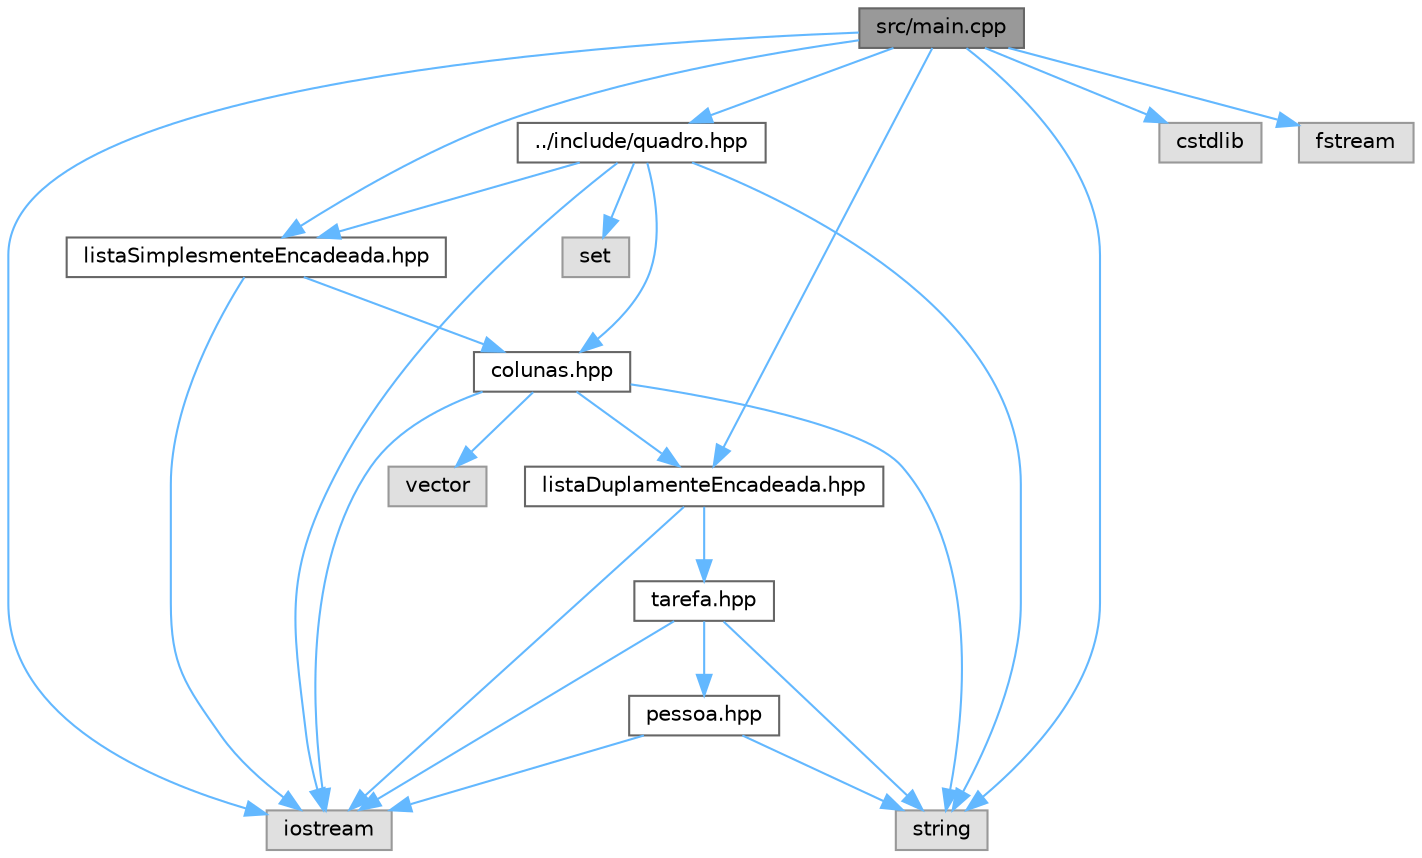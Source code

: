 digraph "src/main.cpp"
{
 // INTERACTIVE_SVG=YES
 // LATEX_PDF_SIZE
  bgcolor="transparent";
  edge [fontname=Helvetica,fontsize=10,labelfontname=Helvetica,labelfontsize=10];
  node [fontname=Helvetica,fontsize=10,shape=box,height=0.2,width=0.4];
  Node1 [id="Node000001",label="src/main.cpp",height=0.2,width=0.4,color="gray40", fillcolor="grey60", style="filled", fontcolor="black",tooltip="Sistema de Gerenciamento de Tarefas."];
  Node1 -> Node2 [id="edge26_Node000001_Node000002",color="steelblue1",style="solid",tooltip=" "];
  Node2 [id="Node000002",label="iostream",height=0.2,width=0.4,color="grey60", fillcolor="#E0E0E0", style="filled",tooltip=" "];
  Node1 -> Node3 [id="edge27_Node000001_Node000003",color="steelblue1",style="solid",tooltip=" "];
  Node3 [id="Node000003",label="cstdlib",height=0.2,width=0.4,color="grey60", fillcolor="#E0E0E0", style="filled",tooltip=" "];
  Node1 -> Node4 [id="edge28_Node000001_Node000004",color="steelblue1",style="solid",tooltip=" "];
  Node4 [id="Node000004",label="string",height=0.2,width=0.4,color="grey60", fillcolor="#E0E0E0", style="filled",tooltip=" "];
  Node1 -> Node5 [id="edge29_Node000001_Node000005",color="steelblue1",style="solid",tooltip=" "];
  Node5 [id="Node000005",label="fstream",height=0.2,width=0.4,color="grey60", fillcolor="#E0E0E0", style="filled",tooltip=" "];
  Node1 -> Node6 [id="edge30_Node000001_Node000006",color="steelblue1",style="solid",tooltip=" "];
  Node6 [id="Node000006",label="../include/quadro.hpp",height=0.2,width=0.4,color="grey40", fillcolor="white", style="filled",URL="$de/d9e/quadro_8hpp.html",tooltip="Define a classe Quadro para representar um quadro de tarefas."];
  Node6 -> Node2 [id="edge31_Node000006_Node000002",color="steelblue1",style="solid",tooltip=" "];
  Node6 -> Node4 [id="edge32_Node000006_Node000004",color="steelblue1",style="solid",tooltip=" "];
  Node6 -> Node7 [id="edge33_Node000006_Node000007",color="steelblue1",style="solid",tooltip=" "];
  Node7 [id="Node000007",label="set",height=0.2,width=0.4,color="grey60", fillcolor="#E0E0E0", style="filled",tooltip=" "];
  Node6 -> Node8 [id="edge34_Node000006_Node000008",color="steelblue1",style="solid",tooltip=" "];
  Node8 [id="Node000008",label="colunas.hpp",height=0.2,width=0.4,color="grey40", fillcolor="white", style="filled",URL="$da/d7b/colunas_8hpp.html",tooltip="Definição das classes Coluna, ColunaNomeada e ColunaArquivo."];
  Node8 -> Node2 [id="edge35_Node000008_Node000002",color="steelblue1",style="solid",tooltip=" "];
  Node8 -> Node4 [id="edge36_Node000008_Node000004",color="steelblue1",style="solid",tooltip=" "];
  Node8 -> Node9 [id="edge37_Node000008_Node000009",color="steelblue1",style="solid",tooltip=" "];
  Node9 [id="Node000009",label="vector",height=0.2,width=0.4,color="grey60", fillcolor="#E0E0E0", style="filled",tooltip=" "];
  Node8 -> Node10 [id="edge38_Node000008_Node000010",color="steelblue1",style="solid",tooltip=" "];
  Node10 [id="Node000010",label="listaDuplamenteEncadeada.hpp",height=0.2,width=0.4,color="grey40", fillcolor="white", style="filled",URL="$d1/d7b/lista_duplamente_encadeada_8hpp.html",tooltip="Define a classe ListaDupla e a classe No para implementar uma lista duplamente encadeada de tarefas d..."];
  Node10 -> Node2 [id="edge39_Node000010_Node000002",color="steelblue1",style="solid",tooltip=" "];
  Node10 -> Node11 [id="edge40_Node000010_Node000011",color="steelblue1",style="solid",tooltip=" "];
  Node11 [id="Node000011",label="tarefa.hpp",height=0.2,width=0.4,color="grey40", fillcolor="white", style="filled",URL="$d1/d1b/tarefa_8hpp.html",tooltip="Definição da classe Tarefa."];
  Node11 -> Node4 [id="edge41_Node000011_Node000004",color="steelblue1",style="solid",tooltip=" "];
  Node11 -> Node2 [id="edge42_Node000011_Node000002",color="steelblue1",style="solid",tooltip=" "];
  Node11 -> Node12 [id="edge43_Node000011_Node000012",color="steelblue1",style="solid",tooltip=" "];
  Node12 [id="Node000012",label="pessoa.hpp",height=0.2,width=0.4,color="grey40", fillcolor="white", style="filled",URL="$d9/da4/pessoa_8hpp.html",tooltip="Definição das classes Pessoa e Colaborador."];
  Node12 -> Node2 [id="edge44_Node000012_Node000002",color="steelblue1",style="solid",tooltip=" "];
  Node12 -> Node4 [id="edge45_Node000012_Node000004",color="steelblue1",style="solid",tooltip=" "];
  Node6 -> Node13 [id="edge46_Node000006_Node000013",color="steelblue1",style="solid",tooltip=" "];
  Node13 [id="Node000013",label="listaSimplesmenteEncadeada.hpp",height=0.2,width=0.4,color="grey40", fillcolor="white", style="filled",URL="$db/d5f/lista_simplesmente_encadeada_8hpp.html",tooltip="Define a classe Lista e a classe NoSimples para implementar uma lista simplesmente encadeada de colun..."];
  Node13 -> Node2 [id="edge47_Node000013_Node000002",color="steelblue1",style="solid",tooltip=" "];
  Node13 -> Node8 [id="edge48_Node000013_Node000008",color="steelblue1",style="solid",tooltip=" "];
  Node1 -> Node10 [id="edge49_Node000001_Node000010",color="steelblue1",style="solid",tooltip=" "];
  Node1 -> Node13 [id="edge50_Node000001_Node000013",color="steelblue1",style="solid",tooltip=" "];
}
